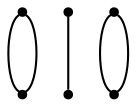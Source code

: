 graph {
  node [shape=point,comment="{\"directed\":false,\"doi\":\"10.1007/978-3-642-25878-7_6\",\"figure\":\"2 (3)\"}"]

  v0 [pos="1200.052866123176,1144.4749578852088"]
  v1 [pos="1109.9784936744782,1384.513036932761"]
  v2 [pos="1049.9289703702536,1264.4939974089848"]
  v3 [pos="1019.9042007642905,1204.4846048239012"]
  v4 [pos="989.8794311583273,1354.5084678170235"]
  v5 [pos="929.8298283155925,1114.470261592667"]

  v0 -- v2 [id="-1",pos="1200.052866123176,1144.4749578852088 1200.052866123176,1114.470261592667 1200.052866123176,1114.470261592667 1200.052866123176,1114.470261592667 1049.92901809336,1114.470261592667 1049.92901809336,1114.470261592667 1049.92901809336,1114.470261592667 1049.9289703702536,1264.4939974089848 1049.9289703702536,1264.4939974089848 1049.9289703702536,1264.4939974089848"]
  v4 -- v5 [id="-2",pos="989.8794311583273,1354.5084678170235 929.8299396695072,1354.5084678170235 929.8299396695072,1354.5084678170235 929.8299396695072,1354.5084678170235 929.8298283155925,1114.470261592667 929.8298283155925,1114.470261592667 929.8298283155925,1114.470261592667"]
  v4 -- v5 [id="-3",pos="989.8794311583273,1354.5084678170235 989.8794788814336,1114.470261592667 989.8794788814336,1114.470261592667 989.8794788814336,1114.470261592667 929.8298283155925,1114.470261592667 929.8298283155925,1114.470261592667 929.8298283155925,1114.470261592667"]
  v0 -- v2 [id="-5",pos="1200.052866123176,1144.4749578852088 1200.052866123176,1354.5084678170235 1200.052866123176,1354.5084678170235 1200.052866123176,1354.5084678170235 1049.92901809336,1354.5084678170235 1049.92901809336,1354.5084678170235 1049.92901809336,1354.5084678170235 1049.9289703702536,1264.4939974089848 1049.9289703702536,1264.4939974089848 1049.9289703702536,1264.4939974089848"]
  v1 -- v3 [id="-7",pos="1109.9784936744782,1384.513036932761 1109.978493674478,1354.5082134634147 1109.978493674478,1354.5082134634147 1109.978493674478,1354.5082134634147 1019.90412122578,1354.5084678170235 1019.90412122578,1354.5084678170235 1019.90412122578,1354.5084678170235 1019.9042007642905,1204.4846048239012 1019.9042007642905,1204.4846048239012 1019.9042007642905,1204.4846048239012"]
}